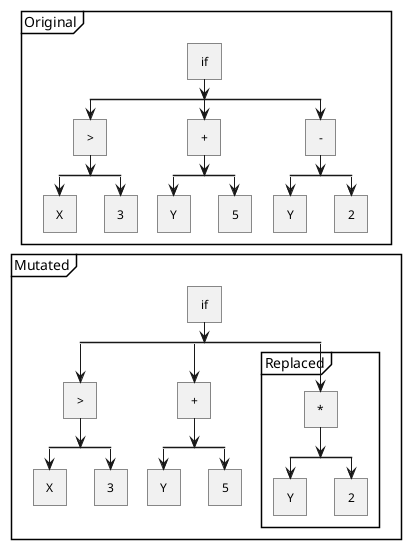 @startuml
'https://plantuml.com/state-diagram

partition Original {
    : if ]
    split
        : > ]
        split
            : X ]
            kill
        split again
            : 3 ]
            kill
        end split
    split again
        : + ]
        split
            : Y ]
            kill
        split again
            : 5 ]
            kill
        end split
    split again
        : - ]
        split
            : Y ]
            kill
        split again
            : 2 ]
            kill
        end split
    end split
}

partition Mutated {
    : if ]
    split
        : > ]
        split
            : X ]
            kill
        split again
            : 3 ]
            kill
        end split
    split again
        : + ]
        split
            : Y ]
            kill
        split again
            : 5 ]
            kill
        end split
    split again
        partition Replaced {
            : * ]
            split
                : Y ]
                kill
            split again
                : 2 ]
                kill
            end split
        }
    end split
}
@enduml